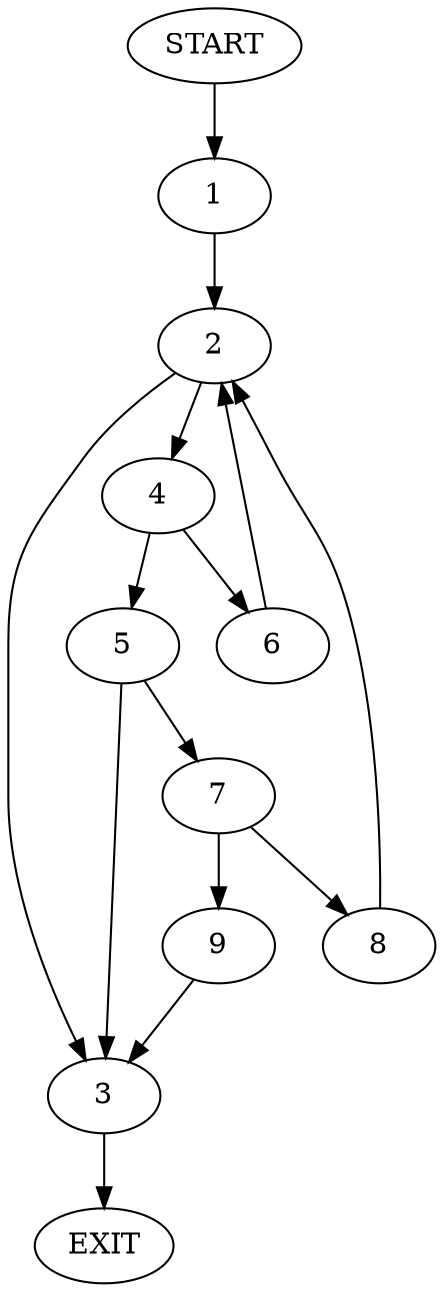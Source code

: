 digraph {
0 [label="START"]
10 [label="EXIT"]
0 -> 1
1 -> 2
2 -> 3
2 -> 4
3 -> 10
4 -> 5
4 -> 6
6 -> 2
5 -> 7
5 -> 3
7 -> 8
7 -> 9
8 -> 2
9 -> 3
}
